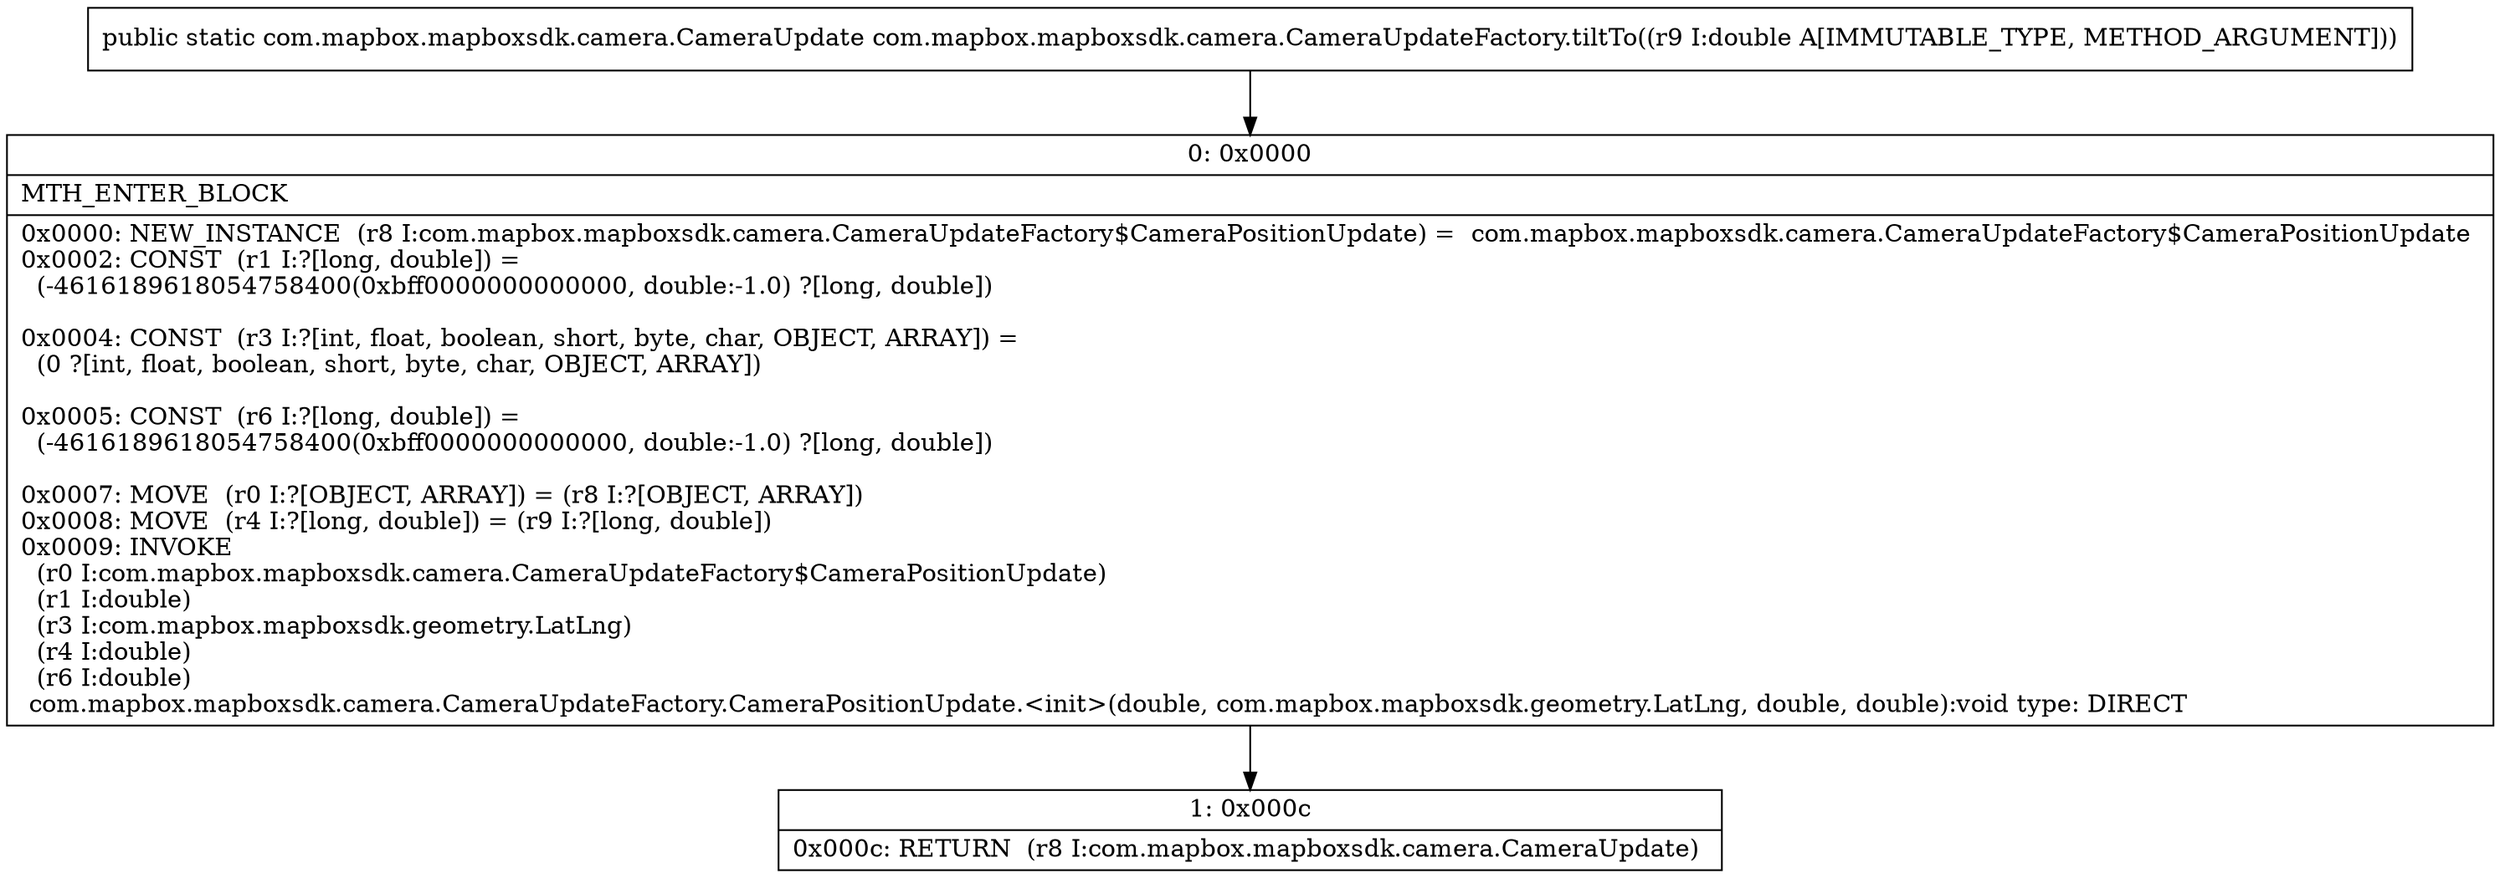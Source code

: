 digraph "CFG forcom.mapbox.mapboxsdk.camera.CameraUpdateFactory.tiltTo(D)Lcom\/mapbox\/mapboxsdk\/camera\/CameraUpdate;" {
Node_0 [shape=record,label="{0\:\ 0x0000|MTH_ENTER_BLOCK\l|0x0000: NEW_INSTANCE  (r8 I:com.mapbox.mapboxsdk.camera.CameraUpdateFactory$CameraPositionUpdate) =  com.mapbox.mapboxsdk.camera.CameraUpdateFactory$CameraPositionUpdate \l0x0002: CONST  (r1 I:?[long, double]) = \l  (\-4616189618054758400(0xbff0000000000000, double:\-1.0) ?[long, double])\l \l0x0004: CONST  (r3 I:?[int, float, boolean, short, byte, char, OBJECT, ARRAY]) = \l  (0 ?[int, float, boolean, short, byte, char, OBJECT, ARRAY])\l \l0x0005: CONST  (r6 I:?[long, double]) = \l  (\-4616189618054758400(0xbff0000000000000, double:\-1.0) ?[long, double])\l \l0x0007: MOVE  (r0 I:?[OBJECT, ARRAY]) = (r8 I:?[OBJECT, ARRAY]) \l0x0008: MOVE  (r4 I:?[long, double]) = (r9 I:?[long, double]) \l0x0009: INVOKE  \l  (r0 I:com.mapbox.mapboxsdk.camera.CameraUpdateFactory$CameraPositionUpdate)\l  (r1 I:double)\l  (r3 I:com.mapbox.mapboxsdk.geometry.LatLng)\l  (r4 I:double)\l  (r6 I:double)\l com.mapbox.mapboxsdk.camera.CameraUpdateFactory.CameraPositionUpdate.\<init\>(double, com.mapbox.mapboxsdk.geometry.LatLng, double, double):void type: DIRECT \l}"];
Node_1 [shape=record,label="{1\:\ 0x000c|0x000c: RETURN  (r8 I:com.mapbox.mapboxsdk.camera.CameraUpdate) \l}"];
MethodNode[shape=record,label="{public static com.mapbox.mapboxsdk.camera.CameraUpdate com.mapbox.mapboxsdk.camera.CameraUpdateFactory.tiltTo((r9 I:double A[IMMUTABLE_TYPE, METHOD_ARGUMENT])) }"];
MethodNode -> Node_0;
Node_0 -> Node_1;
}

